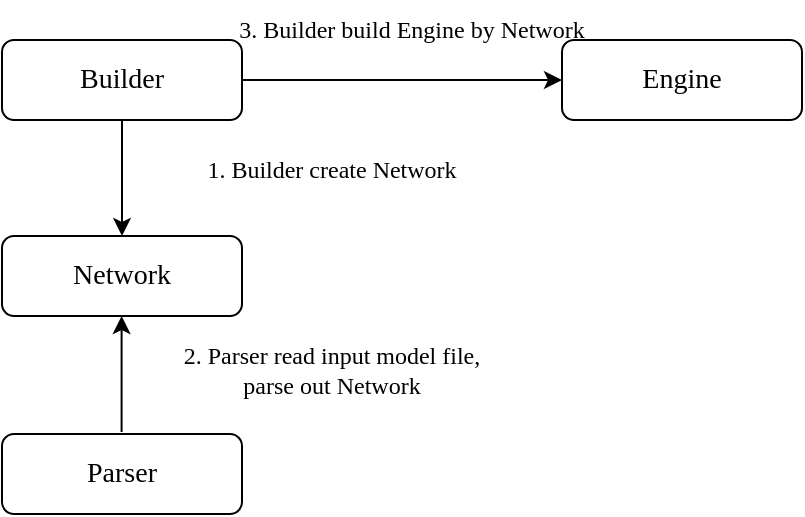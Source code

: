 <mxfile version="15.4.0" type="device"><diagram id="RLJMTxXfHCeqt87rsO9M" name="Page-1"><mxGraphModel dx="1017" dy="737" grid="1" gridSize="10" guides="1" tooltips="1" connect="1" arrows="1" fold="1" page="1" pageScale="1" pageWidth="1169" pageHeight="827" math="0" shadow="0"><root><mxCell id="0"/><mxCell id="1" parent="0"/><mxCell id="_KhnIZjc0vQLOdcYvymu-1" value="Builder" style="rounded=1;whiteSpace=wrap;html=1;fontFamily=Comic Sans MS;fontSize=14;" vertex="1" parent="1"><mxGeometry x="20" y="170" width="120" height="40" as="geometry"/></mxCell><mxCell id="_KhnIZjc0vQLOdcYvymu-2" value="Network" style="rounded=1;whiteSpace=wrap;html=1;fontFamily=Comic Sans MS;fontSize=14;" vertex="1" parent="1"><mxGeometry x="20" y="268" width="120" height="40" as="geometry"/></mxCell><mxCell id="_KhnIZjc0vQLOdcYvymu-3" value="Parser" style="rounded=1;whiteSpace=wrap;html=1;fontFamily=Comic Sans MS;fontSize=14;" vertex="1" parent="1"><mxGeometry x="20" y="367" width="120" height="40" as="geometry"/></mxCell><mxCell id="_KhnIZjc0vQLOdcYvymu-4" value="" style="endArrow=classic;html=1;rounded=0;fontFamily=Comic Sans MS;fontSize=14;edgeStyle=orthogonalEdgeStyle;exitX=0.5;exitY=1;exitDx=0;exitDy=0;entryX=0.5;entryY=0;entryDx=0;entryDy=0;" edge="1" parent="1" source="_KhnIZjc0vQLOdcYvymu-1" target="_KhnIZjc0vQLOdcYvymu-2"><mxGeometry width="50" height="50" relative="1" as="geometry"><mxPoint x="490" y="400" as="sourcePoint"/><mxPoint x="80" y="240" as="targetPoint"/></mxGeometry></mxCell><mxCell id="_KhnIZjc0vQLOdcYvymu-6" value="1. Builder create Network" style="text;html=1;strokeColor=none;fillColor=none;align=center;verticalAlign=middle;whiteSpace=wrap;rounded=0;fontFamily=Comic Sans MS;fontSize=12;" vertex="1" parent="1"><mxGeometry x="90" y="220" width="190" height="30" as="geometry"/></mxCell><mxCell id="_KhnIZjc0vQLOdcYvymu-7" value="2. Parser read input model file,&lt;br&gt;parse out Network" style="text;html=1;strokeColor=none;fillColor=none;align=center;verticalAlign=middle;whiteSpace=wrap;rounded=0;fontFamily=Comic Sans MS;fontSize=12;" vertex="1" parent="1"><mxGeometry x="90" y="320" width="190" height="30" as="geometry"/></mxCell><mxCell id="_KhnIZjc0vQLOdcYvymu-10" value="" style="endArrow=none;html=1;rounded=0;fontFamily=Comic Sans MS;fontSize=14;edgeStyle=orthogonalEdgeStyle;exitX=0.5;exitY=1;exitDx=0;exitDy=0;entryX=0.5;entryY=0;entryDx=0;entryDy=0;endFill=0;startArrow=classic;startFill=1;" edge="1" parent="1"><mxGeometry width="50" height="50" relative="1" as="geometry"><mxPoint x="79.8" y="308" as="sourcePoint"/><mxPoint x="79.8" y="366" as="targetPoint"/></mxGeometry></mxCell><mxCell id="_KhnIZjc0vQLOdcYvymu-11" value="Engine" style="rounded=1;whiteSpace=wrap;html=1;fontFamily=Comic Sans MS;fontSize=14;" vertex="1" parent="1"><mxGeometry x="300" y="170" width="120" height="40" as="geometry"/></mxCell><mxCell id="_KhnIZjc0vQLOdcYvymu-12" value="" style="endArrow=classic;html=1;rounded=0;fontFamily=Comic Sans MS;fontSize=12;edgeStyle=orthogonalEdgeStyle;exitX=1;exitY=0.5;exitDx=0;exitDy=0;entryX=0;entryY=0.5;entryDx=0;entryDy=0;" edge="1" parent="1" source="_KhnIZjc0vQLOdcYvymu-1" target="_KhnIZjc0vQLOdcYvymu-11"><mxGeometry width="50" height="50" relative="1" as="geometry"><mxPoint x="180" y="280" as="sourcePoint"/><mxPoint x="230" y="230" as="targetPoint"/></mxGeometry></mxCell><mxCell id="_KhnIZjc0vQLOdcYvymu-13" value="3. Builder build Engine by Network" style="text;html=1;strokeColor=none;fillColor=none;align=center;verticalAlign=middle;whiteSpace=wrap;rounded=0;fontFamily=Comic Sans MS;fontSize=12;" vertex="1" parent="1"><mxGeometry x="130" y="150" width="190" height="30" as="geometry"/></mxCell></root></mxGraphModel></diagram></mxfile>